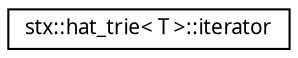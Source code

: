 digraph G
{
  edge [fontname="FreeSans.ttf",fontsize="10",labelfontname="FreeSans.ttf",labelfontsize="10"];
  node [fontname="FreeSans.ttf",fontsize="10",shape=record];
  rankdir=LR;
  Node1 [label="stx::hat_trie\< T \>::iterator",height=0.2,width=0.4,color="black", fillcolor="white", style="filled",URL="$classstx_1_1hat__trie_1_1iterator.html"];
}
